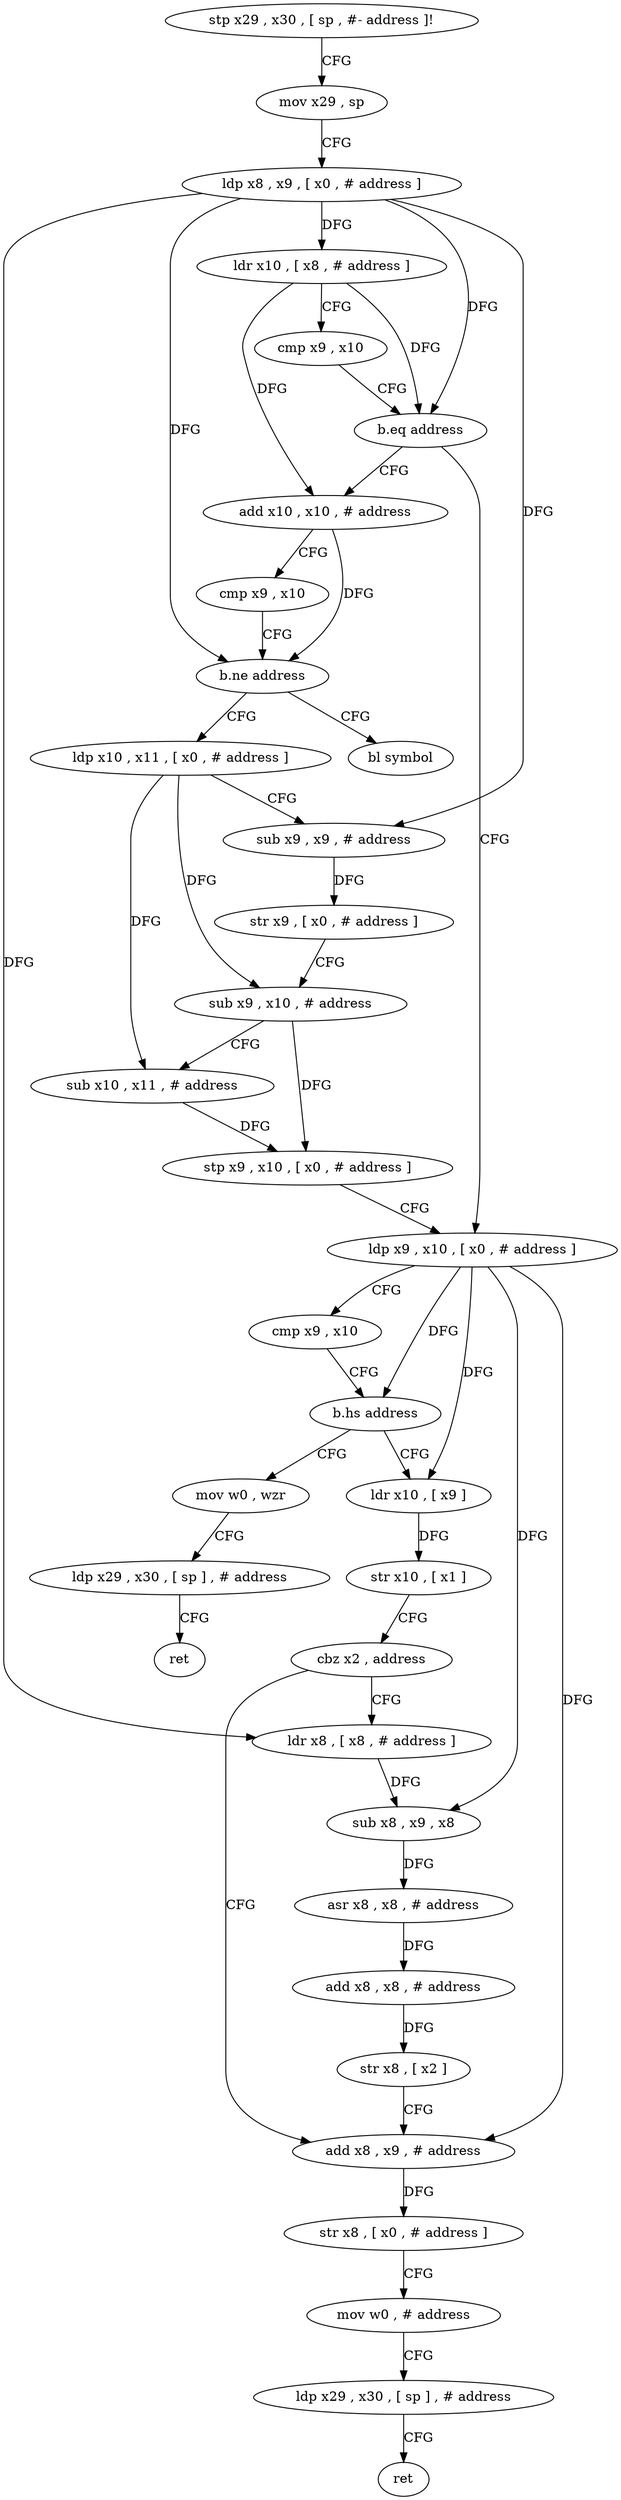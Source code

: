 digraph "func" {
"140620" [label = "stp x29 , x30 , [ sp , #- address ]!" ]
"140624" [label = "mov x29 , sp" ]
"140628" [label = "ldp x8 , x9 , [ x0 , # address ]" ]
"140632" [label = "ldr x10 , [ x8 , # address ]" ]
"140636" [label = "cmp x9 , x10" ]
"140640" [label = "b.eq address" ]
"140680" [label = "ldp x9 , x10 , [ x0 , # address ]" ]
"140644" [label = "add x10 , x10 , # address" ]
"140684" [label = "cmp x9 , x10" ]
"140688" [label = "b.hs address" ]
"140744" [label = "mov w0 , wzr" ]
"140692" [label = "ldr x10 , [ x9 ]" ]
"140648" [label = "cmp x9 , x10" ]
"140652" [label = "b.ne address" ]
"140756" [label = "bl symbol" ]
"140656" [label = "ldp x10 , x11 , [ x0 , # address ]" ]
"140748" [label = "ldp x29 , x30 , [ sp ] , # address" ]
"140752" [label = "ret" ]
"140696" [label = "str x10 , [ x1 ]" ]
"140700" [label = "cbz x2 , address" ]
"140724" [label = "add x8 , x9 , # address" ]
"140704" [label = "ldr x8 , [ x8 , # address ]" ]
"140660" [label = "sub x9 , x9 , # address" ]
"140664" [label = "str x9 , [ x0 , # address ]" ]
"140668" [label = "sub x9 , x10 , # address" ]
"140672" [label = "sub x10 , x11 , # address" ]
"140676" [label = "stp x9 , x10 , [ x0 , # address ]" ]
"140728" [label = "str x8 , [ x0 , # address ]" ]
"140732" [label = "mov w0 , # address" ]
"140736" [label = "ldp x29 , x30 , [ sp ] , # address" ]
"140740" [label = "ret" ]
"140708" [label = "sub x8 , x9 , x8" ]
"140712" [label = "asr x8 , x8 , # address" ]
"140716" [label = "add x8 , x8 , # address" ]
"140720" [label = "str x8 , [ x2 ]" ]
"140620" -> "140624" [ label = "CFG" ]
"140624" -> "140628" [ label = "CFG" ]
"140628" -> "140632" [ label = "DFG" ]
"140628" -> "140704" [ label = "DFG" ]
"140628" -> "140640" [ label = "DFG" ]
"140628" -> "140652" [ label = "DFG" ]
"140628" -> "140660" [ label = "DFG" ]
"140632" -> "140636" [ label = "CFG" ]
"140632" -> "140640" [ label = "DFG" ]
"140632" -> "140644" [ label = "DFG" ]
"140636" -> "140640" [ label = "CFG" ]
"140640" -> "140680" [ label = "CFG" ]
"140640" -> "140644" [ label = "CFG" ]
"140680" -> "140684" [ label = "CFG" ]
"140680" -> "140688" [ label = "DFG" ]
"140680" -> "140692" [ label = "DFG" ]
"140680" -> "140724" [ label = "DFG" ]
"140680" -> "140708" [ label = "DFG" ]
"140644" -> "140648" [ label = "CFG" ]
"140644" -> "140652" [ label = "DFG" ]
"140684" -> "140688" [ label = "CFG" ]
"140688" -> "140744" [ label = "CFG" ]
"140688" -> "140692" [ label = "CFG" ]
"140744" -> "140748" [ label = "CFG" ]
"140692" -> "140696" [ label = "DFG" ]
"140648" -> "140652" [ label = "CFG" ]
"140652" -> "140756" [ label = "CFG" ]
"140652" -> "140656" [ label = "CFG" ]
"140656" -> "140660" [ label = "CFG" ]
"140656" -> "140668" [ label = "DFG" ]
"140656" -> "140672" [ label = "DFG" ]
"140748" -> "140752" [ label = "CFG" ]
"140696" -> "140700" [ label = "CFG" ]
"140700" -> "140724" [ label = "CFG" ]
"140700" -> "140704" [ label = "CFG" ]
"140724" -> "140728" [ label = "DFG" ]
"140704" -> "140708" [ label = "DFG" ]
"140660" -> "140664" [ label = "DFG" ]
"140664" -> "140668" [ label = "CFG" ]
"140668" -> "140672" [ label = "CFG" ]
"140668" -> "140676" [ label = "DFG" ]
"140672" -> "140676" [ label = "DFG" ]
"140676" -> "140680" [ label = "CFG" ]
"140728" -> "140732" [ label = "CFG" ]
"140732" -> "140736" [ label = "CFG" ]
"140736" -> "140740" [ label = "CFG" ]
"140708" -> "140712" [ label = "DFG" ]
"140712" -> "140716" [ label = "DFG" ]
"140716" -> "140720" [ label = "DFG" ]
"140720" -> "140724" [ label = "CFG" ]
}
